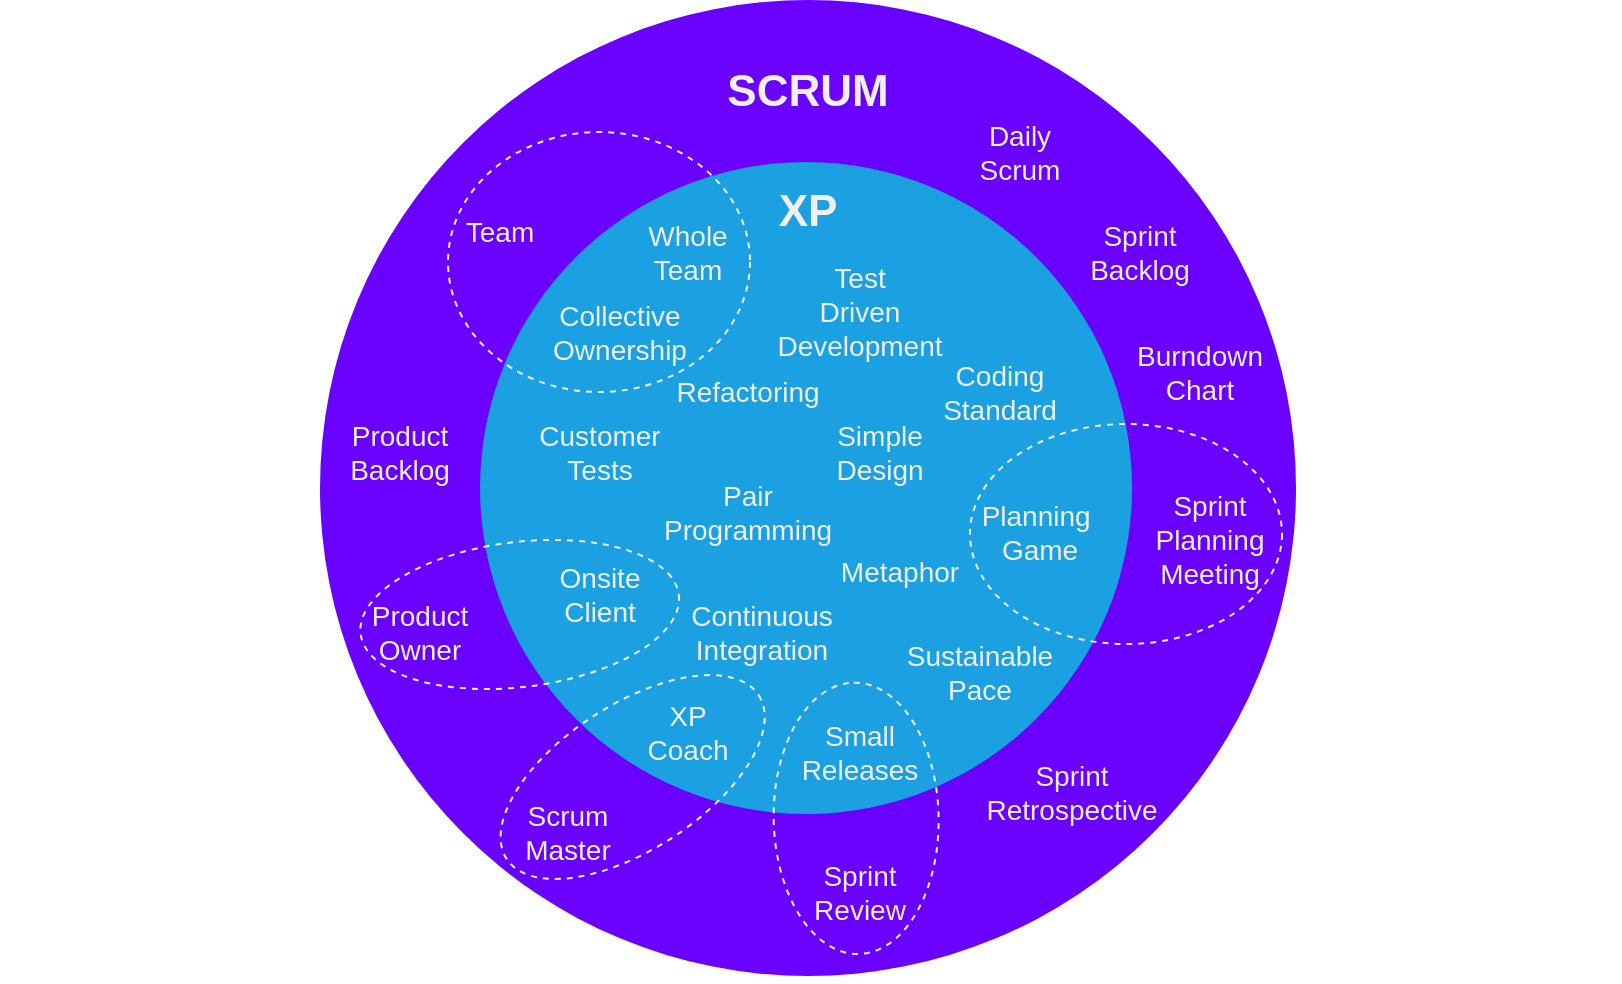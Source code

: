 <mxfile>
    <diagram id="pc5w7hu6jCjtRLiRIub4" name="Seite-1">
        <mxGraphModel dx="1202" dy="639" grid="1" gridSize="10" guides="1" tooltips="1" connect="1" arrows="1" fold="1" page="1" pageScale="1" pageWidth="827" pageHeight="1169" background="#ffffff" math="0" shadow="0">
            <root>
                <mxCell id="0"/>
                <mxCell id="1" parent="0"/>
                <mxCell id="38" value="" style="rounded=0;whiteSpace=wrap;html=1;fillColor=#FFFFFF;strokeColor=none;fontColor=#F0F0F0;" parent="1" vertex="1">
                    <mxGeometry x="10" y="39" width="810" height="491" as="geometry"/>
                </mxCell>
                <mxCell id="2" value="" style="ellipse;whiteSpace=wrap;html=1;aspect=fixed;fillColor=#6a00ff;fontColor=#F0F0F0;strokeColor=none;fontFamily=Helvetica;" parent="1" vertex="1">
                    <mxGeometry x="170" y="39" width="488" height="488" as="geometry"/>
                </mxCell>
                <mxCell id="3" value="" style="ellipse;whiteSpace=wrap;html=1;aspect=fixed;fillColor=#1ba1e2;fontColor=#F0F0F0;strokeColor=none;fontFamily=Helvetica;" parent="1" vertex="1">
                    <mxGeometry x="250" y="120" width="326" height="326" as="geometry"/>
                </mxCell>
                <mxCell id="4" value="SCRUM" style="text;html=1;strokeColor=none;fillColor=none;align=center;verticalAlign=middle;whiteSpace=wrap;rounded=0;fontStyle=1;fontSize=22;fontColor=#F0F0F0;fontFamily=Helvetica;" parent="1" vertex="1">
                    <mxGeometry x="384" y="70" width="60" height="30" as="geometry"/>
                </mxCell>
                <mxCell id="5" value="XP" style="text;html=1;strokeColor=none;fillColor=none;align=center;verticalAlign=middle;whiteSpace=wrap;rounded=0;fontStyle=1;fontSize=22;fontColor=#F0F0F0;fontFamily=Helvetica;" parent="1" vertex="1">
                    <mxGeometry x="384" y="130" width="60" height="30" as="geometry"/>
                </mxCell>
                <mxCell id="6" value="Team" style="text;html=1;strokeColor=none;fillColor=none;align=center;verticalAlign=middle;whiteSpace=wrap;rounded=0;fontSize=14;fontColor=#F0F0F0;fontFamily=Helvetica;" parent="1" vertex="1">
                    <mxGeometry x="230" y="140" width="60" height="30" as="geometry"/>
                </mxCell>
                <mxCell id="7" value="Whole&lt;br style=&quot;font-size: 14px;&quot;&gt;Team" style="text;html=1;strokeColor=none;fillColor=none;align=center;verticalAlign=middle;whiteSpace=wrap;rounded=0;fontSize=14;fontColor=#F0F0F0;fontFamily=Helvetica;" parent="1" vertex="1">
                    <mxGeometry x="324" y="150" width="60" height="30" as="geometry"/>
                </mxCell>
                <mxCell id="8" value="Collective&lt;br style=&quot;font-size: 14px;&quot;&gt;Ownership" style="text;html=1;strokeColor=none;fillColor=none;align=center;verticalAlign=middle;whiteSpace=wrap;rounded=0;fontSize=14;fontColor=#F0F0F0;fontFamily=Helvetica;" parent="1" vertex="1">
                    <mxGeometry x="290" y="190" width="60" height="30" as="geometry"/>
                </mxCell>
                <mxCell id="9" value="Product&lt;br style=&quot;font-size: 14px;&quot;&gt;Backlog" style="text;html=1;strokeColor=none;fillColor=none;align=center;verticalAlign=middle;whiteSpace=wrap;rounded=0;fontSize=14;fontColor=#F0F0F0;fontFamily=Helvetica;" parent="1" vertex="1">
                    <mxGeometry x="180" y="250" width="60" height="30" as="geometry"/>
                </mxCell>
                <mxCell id="10" value="Customer Tests" style="text;html=1;strokeColor=none;fillColor=none;align=center;verticalAlign=middle;whiteSpace=wrap;rounded=0;fontSize=14;fontColor=#F0F0F0;fontFamily=Helvetica;" parent="1" vertex="1">
                    <mxGeometry x="280" y="250" width="60" height="30" as="geometry"/>
                </mxCell>
                <mxCell id="11" value="Onsite&lt;br&gt;Client" style="text;html=1;strokeColor=none;fillColor=none;align=center;verticalAlign=middle;whiteSpace=wrap;rounded=0;fontSize=14;fontColor=#F0F0F0;fontFamily=Helvetica;" parent="1" vertex="1">
                    <mxGeometry x="280" y="321" width="60" height="30" as="geometry"/>
                </mxCell>
                <mxCell id="12" value="Product&lt;br&gt;Owner" style="text;html=1;strokeColor=none;fillColor=none;align=center;verticalAlign=middle;whiteSpace=wrap;rounded=0;fontSize=14;fontColor=#F0F0F0;fontFamily=Helvetica;" parent="1" vertex="1">
                    <mxGeometry x="190" y="340" width="60" height="30" as="geometry"/>
                </mxCell>
                <mxCell id="13" value="Continuous&lt;br&gt;Integration" style="text;html=1;strokeColor=none;fillColor=none;align=center;verticalAlign=middle;whiteSpace=wrap;rounded=0;fontSize=14;fontColor=#F0F0F0;fontFamily=Helvetica;" parent="1" vertex="1">
                    <mxGeometry x="361" y="340" width="60" height="30" as="geometry"/>
                </mxCell>
                <mxCell id="14" value="XP&lt;br&gt;Coach" style="text;html=1;strokeColor=none;fillColor=none;align=center;verticalAlign=middle;whiteSpace=wrap;rounded=0;fontSize=14;fontColor=#F0F0F0;fontFamily=Helvetica;" parent="1" vertex="1">
                    <mxGeometry x="324" y="390" width="60" height="30" as="geometry"/>
                </mxCell>
                <mxCell id="15" value="Scrum&lt;br&gt;Master" style="text;html=1;strokeColor=none;fillColor=none;align=center;verticalAlign=middle;whiteSpace=wrap;rounded=0;fontSize=14;fontColor=#F0F0F0;fontFamily=Helvetica;" parent="1" vertex="1">
                    <mxGeometry x="264" y="440" width="60" height="30" as="geometry"/>
                </mxCell>
                <mxCell id="16" value="Sprint&lt;br&gt;Review" style="text;html=1;strokeColor=none;fillColor=none;align=center;verticalAlign=middle;whiteSpace=wrap;rounded=0;fontSize=14;fontColor=#F0F0F0;fontFamily=Helvetica;" parent="1" vertex="1">
                    <mxGeometry x="410" y="470" width="60" height="30" as="geometry"/>
                </mxCell>
                <mxCell id="17" value="Small&lt;br&gt;Releases" style="text;html=1;strokeColor=none;fillColor=none;align=center;verticalAlign=middle;whiteSpace=wrap;rounded=0;fontSize=14;fontColor=#F0F0F0;fontFamily=Helvetica;" parent="1" vertex="1">
                    <mxGeometry x="410" y="400" width="60" height="30" as="geometry"/>
                </mxCell>
                <mxCell id="18" value="Sprint&lt;br&gt;Retrospective" style="text;html=1;strokeColor=none;fillColor=none;align=center;verticalAlign=middle;whiteSpace=wrap;rounded=0;fontSize=14;fontColor=#F0F0F0;fontFamily=Helvetica;" parent="1" vertex="1">
                    <mxGeometry x="516" y="420" width="60" height="30" as="geometry"/>
                </mxCell>
                <mxCell id="19" value="Sustainable&lt;br&gt;Pace" style="text;html=1;strokeColor=none;fillColor=none;align=center;verticalAlign=middle;whiteSpace=wrap;rounded=0;fontSize=14;fontColor=#F0F0F0;fontFamily=Helvetica;" parent="1" vertex="1">
                    <mxGeometry x="470" y="360" width="60" height="30" as="geometry"/>
                </mxCell>
                <mxCell id="20" value="Sprint&lt;br&gt;Planning&lt;br&gt;Meeting" style="text;html=1;strokeColor=none;fillColor=none;align=center;verticalAlign=middle;whiteSpace=wrap;rounded=0;fontSize=14;fontColor=#F0F0F0;fontFamily=Helvetica;" parent="1" vertex="1">
                    <mxGeometry x="585" y="294" width="60" height="30" as="geometry"/>
                </mxCell>
                <mxCell id="21" value="Planning&amp;nbsp;&lt;br&gt;Game" style="text;html=1;strokeColor=none;fillColor=none;align=center;verticalAlign=middle;whiteSpace=wrap;rounded=0;fontSize=14;fontColor=#F0F0F0;fontFamily=Helvetica;" parent="1" vertex="1">
                    <mxGeometry x="500" y="290" width="60" height="30" as="geometry"/>
                </mxCell>
                <mxCell id="22" value="Burndown&lt;br&gt;Chart" style="text;html=1;strokeColor=none;fillColor=none;align=center;verticalAlign=middle;whiteSpace=wrap;rounded=0;fontSize=14;fontColor=#F0F0F0;fontFamily=Helvetica;" parent="1" vertex="1">
                    <mxGeometry x="580" y="210" width="60" height="30" as="geometry"/>
                </mxCell>
                <mxCell id="24" value="Coding&lt;br&gt;Standard" style="text;html=1;strokeColor=none;fillColor=none;align=center;verticalAlign=middle;whiteSpace=wrap;rounded=0;fontSize=14;fontColor=#F0F0F0;fontFamily=Helvetica;" parent="1" vertex="1">
                    <mxGeometry x="480" y="220" width="60" height="30" as="geometry"/>
                </mxCell>
                <mxCell id="25" value="Sprint&lt;br&gt;Backlog" style="text;html=1;strokeColor=none;fillColor=none;align=center;verticalAlign=middle;whiteSpace=wrap;rounded=0;fontSize=14;fontColor=#F0F0F0;fontFamily=Helvetica;" parent="1" vertex="1">
                    <mxGeometry x="550" y="150" width="60" height="30" as="geometry"/>
                </mxCell>
                <mxCell id="26" value="Daily Scrum" style="text;html=1;strokeColor=none;fillColor=none;align=center;verticalAlign=middle;whiteSpace=wrap;rounded=0;fontSize=14;fontColor=#F0F0F0;fontFamily=Helvetica;" parent="1" vertex="1">
                    <mxGeometry x="490" y="100" width="60" height="30" as="geometry"/>
                </mxCell>
                <mxCell id="27" value="Test&lt;br&gt;Driven&lt;br&gt;Development" style="text;html=1;strokeColor=none;fillColor=none;align=center;verticalAlign=middle;whiteSpace=wrap;rounded=0;fontSize=14;fontColor=#F0F0F0;fontFamily=Helvetica;" parent="1" vertex="1">
                    <mxGeometry x="410" y="180" width="60" height="30" as="geometry"/>
                </mxCell>
                <mxCell id="28" value="Pair&lt;br&gt;Programming" style="text;html=1;strokeColor=none;fillColor=none;align=center;verticalAlign=middle;whiteSpace=wrap;rounded=0;fontSize=14;fontColor=#F0F0F0;fontFamily=Helvetica;" parent="1" vertex="1">
                    <mxGeometry x="354" y="280" width="60" height="30" as="geometry"/>
                </mxCell>
                <mxCell id="29" value="Refactoring" style="text;html=1;strokeColor=none;fillColor=none;align=center;verticalAlign=middle;whiteSpace=wrap;rounded=0;fontSize=14;fontColor=#F0F0F0;fontFamily=Helvetica;" parent="1" vertex="1">
                    <mxGeometry x="354" y="220" width="60" height="30" as="geometry"/>
                </mxCell>
                <mxCell id="30" value="Simple&lt;br&gt;Design" style="text;html=1;strokeColor=none;fillColor=none;align=center;verticalAlign=middle;whiteSpace=wrap;rounded=0;fontSize=14;fontColor=#F0F0F0;fontFamily=Helvetica;" parent="1" vertex="1">
                    <mxGeometry x="420" y="250" width="60" height="30" as="geometry"/>
                </mxCell>
                <mxCell id="32" value="Metaphor" style="text;html=1;strokeColor=none;fillColor=none;align=center;verticalAlign=middle;whiteSpace=wrap;rounded=0;fontSize=14;fontColor=#F0F0F0;fontFamily=Helvetica;" parent="1" vertex="1">
                    <mxGeometry x="430" y="310" width="60" height="30" as="geometry"/>
                </mxCell>
                <mxCell id="33" value="" style="ellipse;whiteSpace=wrap;html=1;fontSize=14;fillColor=none;dashed=1;sketch=0;fontColor=#F0F0F0;strokeColor=#F0F0F0;fontFamily=Helvetica;" parent="1" vertex="1">
                    <mxGeometry x="234" y="105" width="151" height="130" as="geometry"/>
                </mxCell>
                <mxCell id="34" value="" style="ellipse;whiteSpace=wrap;html=1;fontSize=14;fillColor=none;dashed=1;sketch=0;rotation=353;fontColor=#F0F0F0;strokeColor=#F0F0F0;fontFamily=Helvetica;" parent="1" vertex="1">
                    <mxGeometry x="189.73" y="310" width="160.27" height="72.48" as="geometry"/>
                </mxCell>
                <mxCell id="35" value="" style="ellipse;whiteSpace=wrap;html=1;fontSize=14;fillColor=none;dashed=1;sketch=0;rotation=327;fontColor=#F0F0F0;strokeColor=#F0F0F0;fontFamily=Helvetica;" parent="1" vertex="1">
                    <mxGeometry x="251.19" y="391.28" width="150.27" height="72.48" as="geometry"/>
                </mxCell>
                <mxCell id="37" value="" style="ellipse;whiteSpace=wrap;html=1;fontSize=14;fillColor=none;dashed=1;sketch=0;fontColor=#F0F0F0;strokeColor=#F0F0F0;fontFamily=Helvetica;" parent="1" vertex="1">
                    <mxGeometry x="495" y="251.0" width="156" height="110" as="geometry"/>
                </mxCell>
                <mxCell id="36" value="" style="ellipse;whiteSpace=wrap;html=1;fontSize=14;fillColor=none;dashed=1;sketch=0;rotation=269;fontColor=#F0F0F0;strokeColor=#F0F0F0;fontFamily=Helvetica;" parent="1" vertex="1">
                    <mxGeometry x="370.24" y="406.93" width="135.67" height="82.48" as="geometry"/>
                </mxCell>
            </root>
        </mxGraphModel>
    </diagram>
</mxfile>